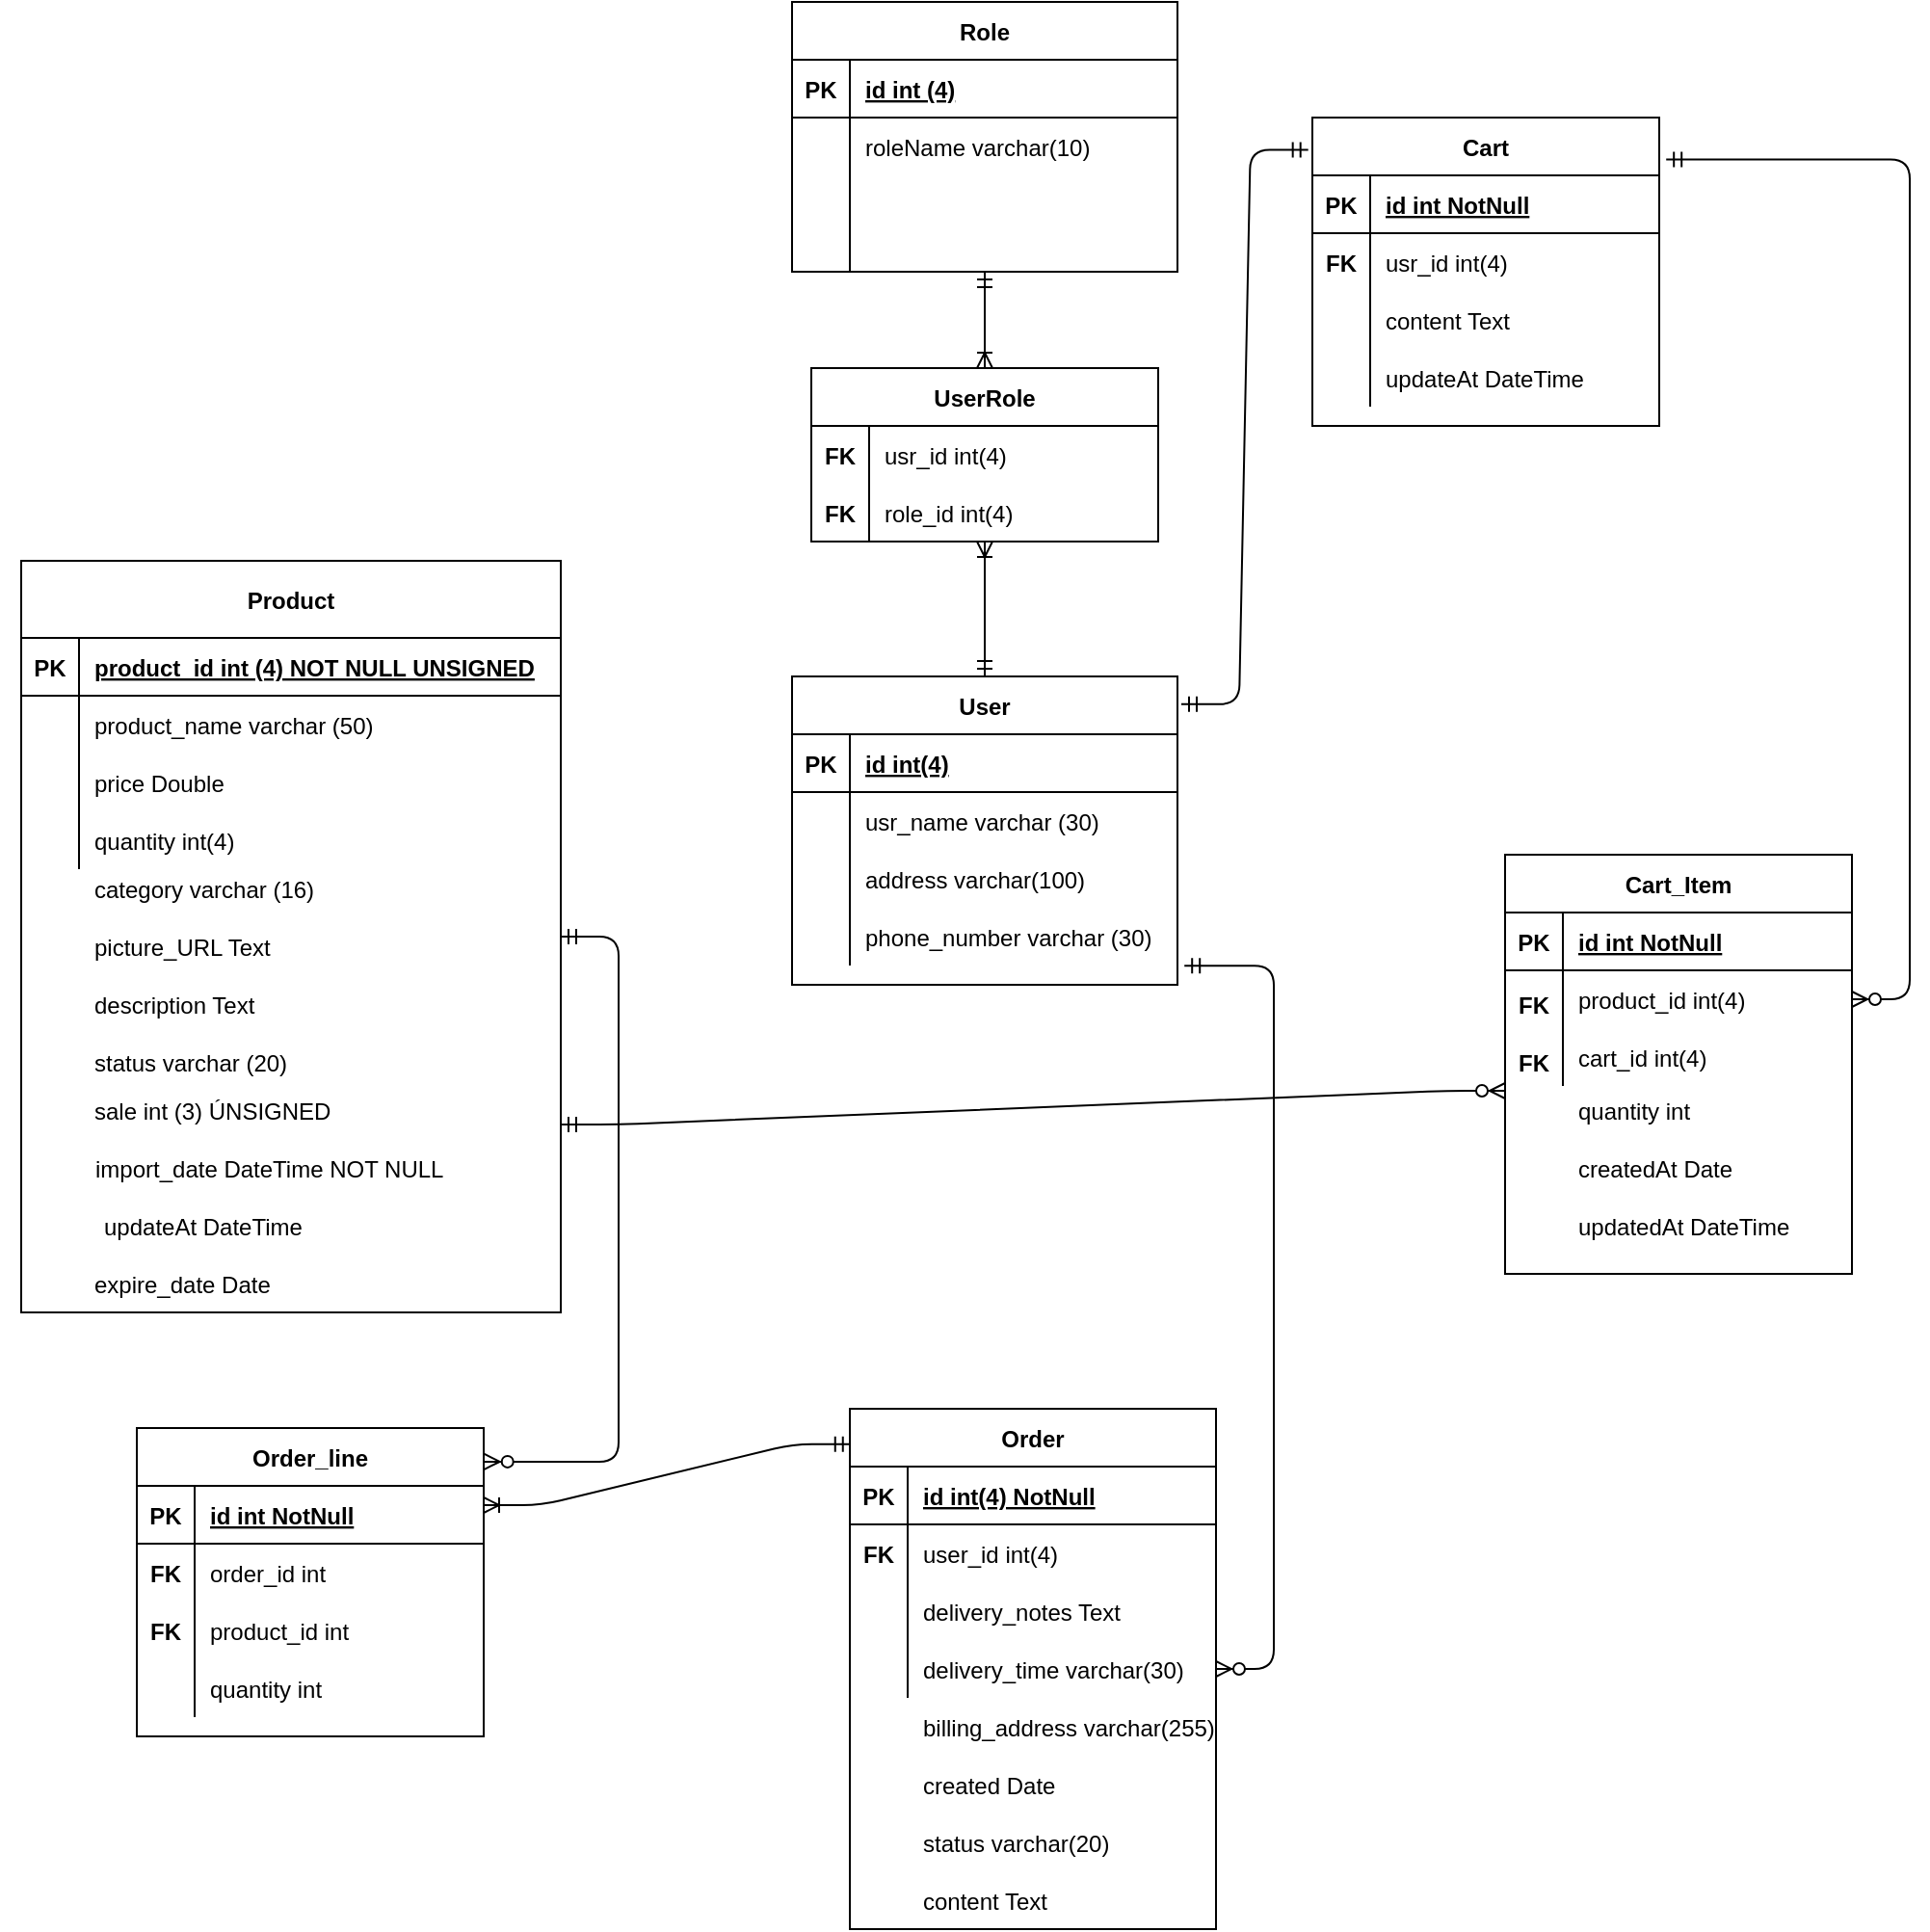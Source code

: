 <mxfile version="14.4.5" type="github">
  <diagram id="0-J5RG3UYTVKZQoFmTak" name="Page-1">
    <mxGraphModel dx="1185" dy="670" grid="1" gridSize="10" guides="1" tooltips="1" connect="1" arrows="1" fold="1" page="1" pageScale="1" pageWidth="850" pageHeight="1100" math="0" shadow="0">
      <root>
        <mxCell id="0" />
        <mxCell id="1" parent="0" />
        <mxCell id="uGrmN0lt_vAjJPZEbHZI-1" value="UserRole" style="shape=table;startSize=30;container=1;collapsible=1;childLayout=tableLayout;fixedRows=1;rowLines=0;fontStyle=1;align=center;resizeLast=1;" vertex="1" parent="1">
          <mxGeometry x="550" y="260" width="180" height="90" as="geometry" />
        </mxCell>
        <mxCell id="uGrmN0lt_vAjJPZEbHZI-2" value="" style="shape=partialRectangle;collapsible=0;dropTarget=0;pointerEvents=0;fillColor=none;top=0;left=0;bottom=0;right=0;points=[[0,0.5],[1,0.5]];portConstraint=eastwest;" vertex="1" parent="uGrmN0lt_vAjJPZEbHZI-1">
          <mxGeometry y="30" width="180" height="30" as="geometry" />
        </mxCell>
        <mxCell id="uGrmN0lt_vAjJPZEbHZI-3" value="" style="shape=partialRectangle;connectable=0;fillColor=none;top=0;left=0;bottom=0;right=0;editable=1;overflow=hidden;" vertex="1" parent="uGrmN0lt_vAjJPZEbHZI-2">
          <mxGeometry width="30" height="30" as="geometry" />
        </mxCell>
        <mxCell id="uGrmN0lt_vAjJPZEbHZI-4" value="usr_id int(4)" style="shape=partialRectangle;connectable=0;fillColor=none;top=0;left=0;bottom=0;right=0;align=left;spacingLeft=6;overflow=hidden;" vertex="1" parent="uGrmN0lt_vAjJPZEbHZI-2">
          <mxGeometry x="30" width="150" height="30" as="geometry" />
        </mxCell>
        <mxCell id="uGrmN0lt_vAjJPZEbHZI-5" value="" style="shape=partialRectangle;collapsible=0;dropTarget=0;pointerEvents=0;fillColor=none;top=0;left=0;bottom=0;right=0;points=[[0,0.5],[1,0.5]];portConstraint=eastwest;" vertex="1" parent="uGrmN0lt_vAjJPZEbHZI-1">
          <mxGeometry y="60" width="180" height="30" as="geometry" />
        </mxCell>
        <mxCell id="uGrmN0lt_vAjJPZEbHZI-6" value="" style="shape=partialRectangle;connectable=0;fillColor=none;top=0;left=0;bottom=0;right=0;editable=1;overflow=hidden;" vertex="1" parent="uGrmN0lt_vAjJPZEbHZI-5">
          <mxGeometry width="30" height="30" as="geometry" />
        </mxCell>
        <mxCell id="uGrmN0lt_vAjJPZEbHZI-7" value="role_id int(4)" style="shape=partialRectangle;connectable=0;fillColor=none;top=0;left=0;bottom=0;right=0;align=left;spacingLeft=6;overflow=hidden;" vertex="1" parent="uGrmN0lt_vAjJPZEbHZI-5">
          <mxGeometry x="30" width="150" height="30" as="geometry" />
        </mxCell>
        <mxCell id="uGrmN0lt_vAjJPZEbHZI-8" value="User" style="shape=table;startSize=30;container=1;collapsible=1;childLayout=tableLayout;fixedRows=1;rowLines=0;fontStyle=1;align=center;resizeLast=1;" vertex="1" parent="1">
          <mxGeometry x="540" y="420" width="200" height="160" as="geometry" />
        </mxCell>
        <mxCell id="uGrmN0lt_vAjJPZEbHZI-9" value="" style="shape=partialRectangle;collapsible=0;dropTarget=0;pointerEvents=0;fillColor=none;top=0;left=0;bottom=1;right=0;points=[[0,0.5],[1,0.5]];portConstraint=eastwest;" vertex="1" parent="uGrmN0lt_vAjJPZEbHZI-8">
          <mxGeometry y="30" width="200" height="30" as="geometry" />
        </mxCell>
        <mxCell id="uGrmN0lt_vAjJPZEbHZI-10" value="PK" style="shape=partialRectangle;connectable=0;fillColor=none;top=0;left=0;bottom=0;right=0;fontStyle=1;overflow=hidden;" vertex="1" parent="uGrmN0lt_vAjJPZEbHZI-9">
          <mxGeometry width="30" height="30" as="geometry" />
        </mxCell>
        <mxCell id="uGrmN0lt_vAjJPZEbHZI-11" value="id int(4)" style="shape=partialRectangle;connectable=0;fillColor=none;top=0;left=0;bottom=0;right=0;align=left;spacingLeft=6;fontStyle=5;overflow=hidden;" vertex="1" parent="uGrmN0lt_vAjJPZEbHZI-9">
          <mxGeometry x="30" width="170" height="30" as="geometry" />
        </mxCell>
        <mxCell id="uGrmN0lt_vAjJPZEbHZI-12" value="" style="shape=partialRectangle;collapsible=0;dropTarget=0;pointerEvents=0;fillColor=none;top=0;left=0;bottom=0;right=0;points=[[0,0.5],[1,0.5]];portConstraint=eastwest;" vertex="1" parent="uGrmN0lt_vAjJPZEbHZI-8">
          <mxGeometry y="60" width="200" height="30" as="geometry" />
        </mxCell>
        <mxCell id="uGrmN0lt_vAjJPZEbHZI-13" value="" style="shape=partialRectangle;connectable=0;fillColor=none;top=0;left=0;bottom=0;right=0;editable=1;overflow=hidden;" vertex="1" parent="uGrmN0lt_vAjJPZEbHZI-12">
          <mxGeometry width="30" height="30" as="geometry" />
        </mxCell>
        <mxCell id="uGrmN0lt_vAjJPZEbHZI-14" value="usr_name varchar (30)" style="shape=partialRectangle;connectable=0;fillColor=none;top=0;left=0;bottom=0;right=0;align=left;spacingLeft=6;overflow=hidden;" vertex="1" parent="uGrmN0lt_vAjJPZEbHZI-12">
          <mxGeometry x="30" width="170" height="30" as="geometry" />
        </mxCell>
        <mxCell id="uGrmN0lt_vAjJPZEbHZI-15" value="" style="shape=partialRectangle;collapsible=0;dropTarget=0;pointerEvents=0;fillColor=none;top=0;left=0;bottom=0;right=0;points=[[0,0.5],[1,0.5]];portConstraint=eastwest;" vertex="1" parent="uGrmN0lt_vAjJPZEbHZI-8">
          <mxGeometry y="90" width="200" height="30" as="geometry" />
        </mxCell>
        <mxCell id="uGrmN0lt_vAjJPZEbHZI-16" value="" style="shape=partialRectangle;connectable=0;fillColor=none;top=0;left=0;bottom=0;right=0;editable=1;overflow=hidden;" vertex="1" parent="uGrmN0lt_vAjJPZEbHZI-15">
          <mxGeometry width="30" height="30" as="geometry" />
        </mxCell>
        <mxCell id="uGrmN0lt_vAjJPZEbHZI-17" value="address varchar(100)" style="shape=partialRectangle;connectable=0;fillColor=none;top=0;left=0;bottom=0;right=0;align=left;spacingLeft=6;overflow=hidden;" vertex="1" parent="uGrmN0lt_vAjJPZEbHZI-15">
          <mxGeometry x="30" width="170" height="30" as="geometry" />
        </mxCell>
        <mxCell id="uGrmN0lt_vAjJPZEbHZI-18" value="" style="shape=partialRectangle;collapsible=0;dropTarget=0;pointerEvents=0;fillColor=none;top=0;left=0;bottom=0;right=0;points=[[0,0.5],[1,0.5]];portConstraint=eastwest;" vertex="1" parent="uGrmN0lt_vAjJPZEbHZI-8">
          <mxGeometry y="120" width="200" height="30" as="geometry" />
        </mxCell>
        <mxCell id="uGrmN0lt_vAjJPZEbHZI-19" value="" style="shape=partialRectangle;connectable=0;fillColor=none;top=0;left=0;bottom=0;right=0;editable=1;overflow=hidden;" vertex="1" parent="uGrmN0lt_vAjJPZEbHZI-18">
          <mxGeometry width="30" height="30" as="geometry" />
        </mxCell>
        <mxCell id="uGrmN0lt_vAjJPZEbHZI-20" value="phone_number varchar (30)" style="shape=partialRectangle;connectable=0;fillColor=none;top=0;left=0;bottom=0;right=0;align=left;spacingLeft=6;overflow=hidden;" vertex="1" parent="uGrmN0lt_vAjJPZEbHZI-18">
          <mxGeometry x="30" width="170" height="30" as="geometry" />
        </mxCell>
        <mxCell id="uGrmN0lt_vAjJPZEbHZI-21" value="Product" style="shape=table;startSize=40;container=1;collapsible=1;childLayout=tableLayout;fixedRows=1;rowLines=0;fontStyle=1;align=center;resizeLast=1;" vertex="1" parent="1">
          <mxGeometry x="140" y="360" width="280" height="390" as="geometry" />
        </mxCell>
        <mxCell id="uGrmN0lt_vAjJPZEbHZI-22" value="" style="shape=partialRectangle;collapsible=0;dropTarget=0;pointerEvents=0;fillColor=none;top=0;left=0;bottom=1;right=0;points=[[0,0.5],[1,0.5]];portConstraint=eastwest;" vertex="1" parent="uGrmN0lt_vAjJPZEbHZI-21">
          <mxGeometry y="40" width="280" height="30" as="geometry" />
        </mxCell>
        <mxCell id="uGrmN0lt_vAjJPZEbHZI-23" value="PK" style="shape=partialRectangle;connectable=0;fillColor=none;top=0;left=0;bottom=0;right=0;fontStyle=1;overflow=hidden;" vertex="1" parent="uGrmN0lt_vAjJPZEbHZI-22">
          <mxGeometry width="30" height="30" as="geometry" />
        </mxCell>
        <mxCell id="uGrmN0lt_vAjJPZEbHZI-24" value="product_id int (4) NOT NULL UNSIGNED" style="shape=partialRectangle;connectable=0;fillColor=none;top=0;left=0;bottom=0;right=0;align=left;spacingLeft=6;fontStyle=5;overflow=hidden;" vertex="1" parent="uGrmN0lt_vAjJPZEbHZI-22">
          <mxGeometry x="30" width="250" height="30" as="geometry" />
        </mxCell>
        <mxCell id="uGrmN0lt_vAjJPZEbHZI-25" value="" style="shape=partialRectangle;collapsible=0;dropTarget=0;pointerEvents=0;fillColor=none;top=0;left=0;bottom=0;right=0;points=[[0,0.5],[1,0.5]];portConstraint=eastwest;" vertex="1" parent="uGrmN0lt_vAjJPZEbHZI-21">
          <mxGeometry y="70" width="280" height="30" as="geometry" />
        </mxCell>
        <mxCell id="uGrmN0lt_vAjJPZEbHZI-26" value="" style="shape=partialRectangle;connectable=0;fillColor=none;top=0;left=0;bottom=0;right=0;editable=1;overflow=hidden;" vertex="1" parent="uGrmN0lt_vAjJPZEbHZI-25">
          <mxGeometry width="30" height="30" as="geometry" />
        </mxCell>
        <mxCell id="uGrmN0lt_vAjJPZEbHZI-27" value="product_name varchar (50)" style="shape=partialRectangle;connectable=0;fillColor=none;top=0;left=0;bottom=0;right=0;align=left;spacingLeft=6;overflow=hidden;" vertex="1" parent="uGrmN0lt_vAjJPZEbHZI-25">
          <mxGeometry x="30" width="250" height="30" as="geometry" />
        </mxCell>
        <mxCell id="uGrmN0lt_vAjJPZEbHZI-28" value="" style="shape=partialRectangle;collapsible=0;dropTarget=0;pointerEvents=0;fillColor=none;top=0;left=0;bottom=0;right=0;points=[[0,0.5],[1,0.5]];portConstraint=eastwest;" vertex="1" parent="uGrmN0lt_vAjJPZEbHZI-21">
          <mxGeometry y="100" width="280" height="30" as="geometry" />
        </mxCell>
        <mxCell id="uGrmN0lt_vAjJPZEbHZI-29" value="" style="shape=partialRectangle;connectable=0;fillColor=none;top=0;left=0;bottom=0;right=0;editable=1;overflow=hidden;" vertex="1" parent="uGrmN0lt_vAjJPZEbHZI-28">
          <mxGeometry width="30" height="30" as="geometry" />
        </mxCell>
        <mxCell id="uGrmN0lt_vAjJPZEbHZI-30" value="price Double" style="shape=partialRectangle;connectable=0;fillColor=none;top=0;left=0;bottom=0;right=0;align=left;spacingLeft=6;overflow=hidden;" vertex="1" parent="uGrmN0lt_vAjJPZEbHZI-28">
          <mxGeometry x="30" width="250" height="30" as="geometry" />
        </mxCell>
        <mxCell id="uGrmN0lt_vAjJPZEbHZI-31" value="" style="shape=partialRectangle;collapsible=0;dropTarget=0;pointerEvents=0;fillColor=none;top=0;left=0;bottom=0;right=0;points=[[0,0.5],[1,0.5]];portConstraint=eastwest;" vertex="1" parent="uGrmN0lt_vAjJPZEbHZI-21">
          <mxGeometry y="130" width="280" height="30" as="geometry" />
        </mxCell>
        <mxCell id="uGrmN0lt_vAjJPZEbHZI-32" value="" style="shape=partialRectangle;connectable=0;fillColor=none;top=0;left=0;bottom=0;right=0;editable=1;overflow=hidden;" vertex="1" parent="uGrmN0lt_vAjJPZEbHZI-31">
          <mxGeometry width="30" height="30" as="geometry" />
        </mxCell>
        <mxCell id="uGrmN0lt_vAjJPZEbHZI-33" value="quantity int(4)" style="shape=partialRectangle;connectable=0;fillColor=none;top=0;left=0;bottom=0;right=0;align=left;spacingLeft=6;overflow=hidden;" vertex="1" parent="uGrmN0lt_vAjJPZEbHZI-31">
          <mxGeometry x="30" width="250" height="30" as="geometry" />
        </mxCell>
        <mxCell id="uGrmN0lt_vAjJPZEbHZI-34" value="" style="shape=partialRectangle;collapsible=0;dropTarget=0;pointerEvents=0;fillColor=none;top=0;left=0;bottom=0;right=0;points=[[0,0.5],[1,0.5]];portConstraint=eastwest;" vertex="1" parent="1">
          <mxGeometry x="140" y="515" width="200" height="30" as="geometry" />
        </mxCell>
        <mxCell id="uGrmN0lt_vAjJPZEbHZI-35" value="" style="shape=partialRectangle;connectable=0;fillColor=none;top=0;left=0;bottom=0;right=0;editable=1;overflow=hidden;" vertex="1" parent="uGrmN0lt_vAjJPZEbHZI-34">
          <mxGeometry width="30" height="30" as="geometry" />
        </mxCell>
        <mxCell id="uGrmN0lt_vAjJPZEbHZI-36" value="category varchar (16)" style="shape=partialRectangle;connectable=0;fillColor=none;top=0;left=0;bottom=0;right=0;align=left;spacingLeft=6;overflow=hidden;" vertex="1" parent="uGrmN0lt_vAjJPZEbHZI-34">
          <mxGeometry x="30" width="170" height="30" as="geometry" />
        </mxCell>
        <mxCell id="uGrmN0lt_vAjJPZEbHZI-37" value="" style="shape=partialRectangle;collapsible=0;dropTarget=0;pointerEvents=0;fillColor=none;top=0;left=0;bottom=0;right=0;points=[[0,0.5],[1,0.5]];portConstraint=eastwest;" vertex="1" parent="1">
          <mxGeometry x="130" y="660" width="270" height="30" as="geometry" />
        </mxCell>
        <mxCell id="uGrmN0lt_vAjJPZEbHZI-38" value="" style="shape=partialRectangle;connectable=0;fillColor=none;top=0;left=0;bottom=0;right=0;editable=1;overflow=hidden;" vertex="1" parent="uGrmN0lt_vAjJPZEbHZI-37">
          <mxGeometry width="40.5" height="30" as="geometry" />
        </mxCell>
        <mxCell id="uGrmN0lt_vAjJPZEbHZI-39" value="import_date DateTime NOT NULL" style="shape=partialRectangle;connectable=0;fillColor=none;top=0;left=0;bottom=0;right=0;align=left;spacingLeft=6;overflow=hidden;" vertex="1" parent="uGrmN0lt_vAjJPZEbHZI-37">
          <mxGeometry x="40.5" width="229.5" height="30" as="geometry" />
        </mxCell>
        <mxCell id="uGrmN0lt_vAjJPZEbHZI-40" value="" style="shape=partialRectangle;collapsible=0;dropTarget=0;pointerEvents=0;fillColor=none;top=0;left=0;bottom=0;right=0;points=[[0,0.5],[1,0.5]];portConstraint=eastwest;" vertex="1" parent="1">
          <mxGeometry x="140" y="720" width="200" height="30" as="geometry" />
        </mxCell>
        <mxCell id="uGrmN0lt_vAjJPZEbHZI-41" value="" style="shape=partialRectangle;connectable=0;fillColor=none;top=0;left=0;bottom=0;right=0;editable=1;overflow=hidden;" vertex="1" parent="uGrmN0lt_vAjJPZEbHZI-40">
          <mxGeometry width="30" height="30" as="geometry" />
        </mxCell>
        <mxCell id="uGrmN0lt_vAjJPZEbHZI-42" value="expire_date Date" style="shape=partialRectangle;connectable=0;fillColor=none;top=0;left=0;bottom=0;right=0;align=left;spacingLeft=6;overflow=hidden;" vertex="1" parent="uGrmN0lt_vAjJPZEbHZI-40">
          <mxGeometry x="30" width="170" height="30" as="geometry" />
        </mxCell>
        <mxCell id="uGrmN0lt_vAjJPZEbHZI-43" value="" style="shape=partialRectangle;collapsible=0;dropTarget=0;pointerEvents=0;fillColor=none;top=0;left=0;bottom=0;right=0;points=[[0,0.5],[1,0.5]];portConstraint=eastwest;" vertex="1" parent="1">
          <mxGeometry x="140" y="665" width="200" height="30" as="geometry" />
        </mxCell>
        <mxCell id="uGrmN0lt_vAjJPZEbHZI-44" value="" style="shape=partialRectangle;connectable=0;fillColor=none;top=0;left=0;bottom=0;right=0;editable=1;overflow=hidden;" vertex="1" parent="uGrmN0lt_vAjJPZEbHZI-43">
          <mxGeometry width="30" height="30" as="geometry" />
        </mxCell>
        <mxCell id="uGrmN0lt_vAjJPZEbHZI-45" value="Order" style="shape=table;startSize=30;container=1;collapsible=1;childLayout=tableLayout;fixedRows=1;rowLines=0;fontStyle=1;align=center;resizeLast=1;" vertex="1" parent="1">
          <mxGeometry x="570" y="800" width="190" height="270" as="geometry" />
        </mxCell>
        <mxCell id="uGrmN0lt_vAjJPZEbHZI-46" value="" style="shape=partialRectangle;collapsible=0;dropTarget=0;pointerEvents=0;fillColor=none;top=0;left=0;bottom=1;right=0;points=[[0,0.5],[1,0.5]];portConstraint=eastwest;" vertex="1" parent="uGrmN0lt_vAjJPZEbHZI-45">
          <mxGeometry y="30" width="190" height="30" as="geometry" />
        </mxCell>
        <mxCell id="uGrmN0lt_vAjJPZEbHZI-47" value="PK" style="shape=partialRectangle;connectable=0;fillColor=none;top=0;left=0;bottom=0;right=0;fontStyle=1;overflow=hidden;" vertex="1" parent="uGrmN0lt_vAjJPZEbHZI-46">
          <mxGeometry width="30" height="30" as="geometry" />
        </mxCell>
        <mxCell id="uGrmN0lt_vAjJPZEbHZI-48" value="id int(4) NotNull" style="shape=partialRectangle;connectable=0;fillColor=none;top=0;left=0;bottom=0;right=0;align=left;spacingLeft=6;fontStyle=5;overflow=hidden;" vertex="1" parent="uGrmN0lt_vAjJPZEbHZI-46">
          <mxGeometry x="30" width="160" height="30" as="geometry" />
        </mxCell>
        <mxCell id="uGrmN0lt_vAjJPZEbHZI-49" value="" style="shape=partialRectangle;collapsible=0;dropTarget=0;pointerEvents=0;fillColor=none;top=0;left=0;bottom=0;right=0;points=[[0,0.5],[1,0.5]];portConstraint=eastwest;" vertex="1" parent="uGrmN0lt_vAjJPZEbHZI-45">
          <mxGeometry y="60" width="190" height="30" as="geometry" />
        </mxCell>
        <mxCell id="uGrmN0lt_vAjJPZEbHZI-50" value="" style="shape=partialRectangle;connectable=0;fillColor=none;top=0;left=0;bottom=0;right=0;editable=1;overflow=hidden;" vertex="1" parent="uGrmN0lt_vAjJPZEbHZI-49">
          <mxGeometry width="30" height="30" as="geometry" />
        </mxCell>
        <mxCell id="uGrmN0lt_vAjJPZEbHZI-51" value="user_id int(4)" style="shape=partialRectangle;connectable=0;fillColor=none;top=0;left=0;bottom=0;right=0;align=left;spacingLeft=6;overflow=hidden;" vertex="1" parent="uGrmN0lt_vAjJPZEbHZI-49">
          <mxGeometry x="30" width="160" height="30" as="geometry" />
        </mxCell>
        <mxCell id="uGrmN0lt_vAjJPZEbHZI-52" value="" style="shape=partialRectangle;collapsible=0;dropTarget=0;pointerEvents=0;fillColor=none;top=0;left=0;bottom=0;right=0;points=[[0,0.5],[1,0.5]];portConstraint=eastwest;" vertex="1" parent="uGrmN0lt_vAjJPZEbHZI-45">
          <mxGeometry y="90" width="190" height="30" as="geometry" />
        </mxCell>
        <mxCell id="uGrmN0lt_vAjJPZEbHZI-53" value="" style="shape=partialRectangle;connectable=0;fillColor=none;top=0;left=0;bottom=0;right=0;editable=1;overflow=hidden;" vertex="1" parent="uGrmN0lt_vAjJPZEbHZI-52">
          <mxGeometry width="30" height="30" as="geometry" />
        </mxCell>
        <mxCell id="uGrmN0lt_vAjJPZEbHZI-54" value="delivery_notes Text" style="shape=partialRectangle;connectable=0;fillColor=none;top=0;left=0;bottom=0;right=0;align=left;spacingLeft=6;overflow=hidden;" vertex="1" parent="uGrmN0lt_vAjJPZEbHZI-52">
          <mxGeometry x="30" width="160" height="30" as="geometry" />
        </mxCell>
        <mxCell id="uGrmN0lt_vAjJPZEbHZI-55" value="" style="shape=partialRectangle;collapsible=0;dropTarget=0;pointerEvents=0;fillColor=none;top=0;left=0;bottom=0;right=0;points=[[0,0.5],[1,0.5]];portConstraint=eastwest;" vertex="1" parent="uGrmN0lt_vAjJPZEbHZI-45">
          <mxGeometry y="120" width="190" height="30" as="geometry" />
        </mxCell>
        <mxCell id="uGrmN0lt_vAjJPZEbHZI-56" value="" style="shape=partialRectangle;connectable=0;fillColor=none;top=0;left=0;bottom=0;right=0;editable=1;overflow=hidden;" vertex="1" parent="uGrmN0lt_vAjJPZEbHZI-55">
          <mxGeometry width="30" height="30" as="geometry" />
        </mxCell>
        <mxCell id="uGrmN0lt_vAjJPZEbHZI-57" value="delivery_time varchar(30)" style="shape=partialRectangle;connectable=0;fillColor=none;top=0;left=0;bottom=0;right=0;align=left;spacingLeft=6;overflow=hidden;" vertex="1" parent="uGrmN0lt_vAjJPZEbHZI-55">
          <mxGeometry x="30" width="160" height="30" as="geometry" />
        </mxCell>
        <mxCell id="uGrmN0lt_vAjJPZEbHZI-58" value="" style="shape=partialRectangle;collapsible=0;dropTarget=0;pointerEvents=0;fillColor=none;top=0;left=0;bottom=0;right=0;points=[[0,0.5],[1,0.5]];portConstraint=eastwest;" vertex="1" parent="1">
          <mxGeometry x="570" y="980" width="190" height="30" as="geometry" />
        </mxCell>
        <mxCell id="uGrmN0lt_vAjJPZEbHZI-59" value="" style="shape=partialRectangle;connectable=0;fillColor=none;top=0;left=0;bottom=0;right=0;editable=1;overflow=hidden;" vertex="1" parent="uGrmN0lt_vAjJPZEbHZI-58">
          <mxGeometry width="30" height="30" as="geometry" />
        </mxCell>
        <mxCell id="uGrmN0lt_vAjJPZEbHZI-60" value="created Date" style="shape=partialRectangle;connectable=0;fillColor=none;top=0;left=0;bottom=0;right=0;align=left;spacingLeft=6;overflow=hidden;" vertex="1" parent="uGrmN0lt_vAjJPZEbHZI-58">
          <mxGeometry x="30" width="160" height="30" as="geometry" />
        </mxCell>
        <mxCell id="uGrmN0lt_vAjJPZEbHZI-61" value="Cart" style="shape=table;startSize=30;container=1;collapsible=1;childLayout=tableLayout;fixedRows=1;rowLines=0;fontStyle=1;align=center;resizeLast=1;" vertex="1" parent="1">
          <mxGeometry x="810" y="130" width="180" height="160" as="geometry" />
        </mxCell>
        <mxCell id="uGrmN0lt_vAjJPZEbHZI-62" value="" style="shape=partialRectangle;collapsible=0;dropTarget=0;pointerEvents=0;fillColor=none;top=0;left=0;bottom=1;right=0;points=[[0,0.5],[1,0.5]];portConstraint=eastwest;" vertex="1" parent="uGrmN0lt_vAjJPZEbHZI-61">
          <mxGeometry y="30" width="180" height="30" as="geometry" />
        </mxCell>
        <mxCell id="uGrmN0lt_vAjJPZEbHZI-63" value="PK" style="shape=partialRectangle;connectable=0;fillColor=none;top=0;left=0;bottom=0;right=0;fontStyle=1;overflow=hidden;" vertex="1" parent="uGrmN0lt_vAjJPZEbHZI-62">
          <mxGeometry width="30" height="30" as="geometry" />
        </mxCell>
        <mxCell id="uGrmN0lt_vAjJPZEbHZI-64" value="id int NotNull" style="shape=partialRectangle;connectable=0;fillColor=none;top=0;left=0;bottom=0;right=0;align=left;spacingLeft=6;fontStyle=5;overflow=hidden;" vertex="1" parent="uGrmN0lt_vAjJPZEbHZI-62">
          <mxGeometry x="30" width="150" height="30" as="geometry" />
        </mxCell>
        <mxCell id="uGrmN0lt_vAjJPZEbHZI-65" value="" style="shape=partialRectangle;collapsible=0;dropTarget=0;pointerEvents=0;fillColor=none;top=0;left=0;bottom=0;right=0;points=[[0,0.5],[1,0.5]];portConstraint=eastwest;" vertex="1" parent="uGrmN0lt_vAjJPZEbHZI-61">
          <mxGeometry y="60" width="180" height="30" as="geometry" />
        </mxCell>
        <mxCell id="uGrmN0lt_vAjJPZEbHZI-66" value="" style="shape=partialRectangle;connectable=0;fillColor=none;top=0;left=0;bottom=0;right=0;editable=1;overflow=hidden;" vertex="1" parent="uGrmN0lt_vAjJPZEbHZI-65">
          <mxGeometry width="30" height="30" as="geometry" />
        </mxCell>
        <mxCell id="uGrmN0lt_vAjJPZEbHZI-67" value="usr_id int(4)" style="shape=partialRectangle;connectable=0;fillColor=none;top=0;left=0;bottom=0;right=0;align=left;spacingLeft=6;overflow=hidden;" vertex="1" parent="uGrmN0lt_vAjJPZEbHZI-65">
          <mxGeometry x="30" width="150" height="30" as="geometry" />
        </mxCell>
        <mxCell id="uGrmN0lt_vAjJPZEbHZI-68" value="" style="shape=partialRectangle;collapsible=0;dropTarget=0;pointerEvents=0;fillColor=none;top=0;left=0;bottom=0;right=0;points=[[0,0.5],[1,0.5]];portConstraint=eastwest;" vertex="1" parent="uGrmN0lt_vAjJPZEbHZI-61">
          <mxGeometry y="90" width="180" height="30" as="geometry" />
        </mxCell>
        <mxCell id="uGrmN0lt_vAjJPZEbHZI-69" value="" style="shape=partialRectangle;connectable=0;fillColor=none;top=0;left=0;bottom=0;right=0;editable=1;overflow=hidden;" vertex="1" parent="uGrmN0lt_vAjJPZEbHZI-68">
          <mxGeometry width="30" height="30" as="geometry" />
        </mxCell>
        <mxCell id="uGrmN0lt_vAjJPZEbHZI-70" value="content Text" style="shape=partialRectangle;connectable=0;fillColor=none;top=0;left=0;bottom=0;right=0;align=left;spacingLeft=6;overflow=hidden;" vertex="1" parent="uGrmN0lt_vAjJPZEbHZI-68">
          <mxGeometry x="30" width="150" height="30" as="geometry" />
        </mxCell>
        <mxCell id="uGrmN0lt_vAjJPZEbHZI-71" value="" style="shape=partialRectangle;collapsible=0;dropTarget=0;pointerEvents=0;fillColor=none;top=0;left=0;bottom=0;right=0;points=[[0,0.5],[1,0.5]];portConstraint=eastwest;" vertex="1" parent="uGrmN0lt_vAjJPZEbHZI-61">
          <mxGeometry y="120" width="180" height="30" as="geometry" />
        </mxCell>
        <mxCell id="uGrmN0lt_vAjJPZEbHZI-72" value="" style="shape=partialRectangle;connectable=0;fillColor=none;top=0;left=0;bottom=0;right=0;editable=1;overflow=hidden;" vertex="1" parent="uGrmN0lt_vAjJPZEbHZI-71">
          <mxGeometry width="30" height="30" as="geometry" />
        </mxCell>
        <mxCell id="uGrmN0lt_vAjJPZEbHZI-73" value="updateAt DateTime" style="shape=partialRectangle;connectable=0;fillColor=none;top=0;left=0;bottom=0;right=0;align=left;spacingLeft=6;overflow=hidden;" vertex="1" parent="uGrmN0lt_vAjJPZEbHZI-71">
          <mxGeometry x="30" width="150" height="30" as="geometry" />
        </mxCell>
        <mxCell id="uGrmN0lt_vAjJPZEbHZI-74" value="Cart_Item" style="shape=table;startSize=30;container=1;collapsible=1;childLayout=tableLayout;fixedRows=1;rowLines=0;fontStyle=1;align=center;resizeLast=1;" vertex="1" parent="1">
          <mxGeometry x="910" y="512.5" width="180" height="217.5" as="geometry" />
        </mxCell>
        <mxCell id="uGrmN0lt_vAjJPZEbHZI-75" value="" style="shape=partialRectangle;collapsible=0;dropTarget=0;pointerEvents=0;fillColor=none;top=0;left=0;bottom=1;right=0;points=[[0,0.5],[1,0.5]];portConstraint=eastwest;" vertex="1" parent="uGrmN0lt_vAjJPZEbHZI-74">
          <mxGeometry y="30" width="180" height="30" as="geometry" />
        </mxCell>
        <mxCell id="uGrmN0lt_vAjJPZEbHZI-76" value="PK" style="shape=partialRectangle;connectable=0;fillColor=none;top=0;left=0;bottom=0;right=0;fontStyle=1;overflow=hidden;" vertex="1" parent="uGrmN0lt_vAjJPZEbHZI-75">
          <mxGeometry width="30" height="30" as="geometry" />
        </mxCell>
        <mxCell id="uGrmN0lt_vAjJPZEbHZI-77" value="id int NotNull" style="shape=partialRectangle;connectable=0;fillColor=none;top=0;left=0;bottom=0;right=0;align=left;spacingLeft=6;fontStyle=5;overflow=hidden;" vertex="1" parent="uGrmN0lt_vAjJPZEbHZI-75">
          <mxGeometry x="30" width="150" height="30" as="geometry" />
        </mxCell>
        <mxCell id="uGrmN0lt_vAjJPZEbHZI-78" value="" style="shape=partialRectangle;collapsible=0;dropTarget=0;pointerEvents=0;fillColor=none;top=0;left=0;bottom=0;right=0;points=[[0,0.5],[1,0.5]];portConstraint=eastwest;" vertex="1" parent="uGrmN0lt_vAjJPZEbHZI-74">
          <mxGeometry y="60" width="180" height="30" as="geometry" />
        </mxCell>
        <mxCell id="uGrmN0lt_vAjJPZEbHZI-79" value="" style="shape=partialRectangle;connectable=0;fillColor=none;top=0;left=0;bottom=0;right=0;editable=1;overflow=hidden;" vertex="1" parent="uGrmN0lt_vAjJPZEbHZI-78">
          <mxGeometry width="30" height="30" as="geometry" />
        </mxCell>
        <mxCell id="uGrmN0lt_vAjJPZEbHZI-80" value="product_id int(4)" style="shape=partialRectangle;connectable=0;fillColor=none;top=0;left=0;bottom=0;right=0;align=left;spacingLeft=6;overflow=hidden;" vertex="1" parent="uGrmN0lt_vAjJPZEbHZI-78">
          <mxGeometry x="30" width="150" height="30" as="geometry" />
        </mxCell>
        <mxCell id="uGrmN0lt_vAjJPZEbHZI-81" value="" style="shape=partialRectangle;collapsible=0;dropTarget=0;pointerEvents=0;fillColor=none;top=0;left=0;bottom=0;right=0;points=[[0,0.5],[1,0.5]];portConstraint=eastwest;" vertex="1" parent="uGrmN0lt_vAjJPZEbHZI-74">
          <mxGeometry y="90" width="180" height="30" as="geometry" />
        </mxCell>
        <mxCell id="uGrmN0lt_vAjJPZEbHZI-82" value="" style="shape=partialRectangle;connectable=0;fillColor=none;top=0;left=0;bottom=0;right=0;editable=1;overflow=hidden;" vertex="1" parent="uGrmN0lt_vAjJPZEbHZI-81">
          <mxGeometry width="30" height="30" as="geometry" />
        </mxCell>
        <mxCell id="uGrmN0lt_vAjJPZEbHZI-83" value="cart_id int(4)" style="shape=partialRectangle;connectable=0;fillColor=none;top=0;left=0;bottom=0;right=0;align=left;spacingLeft=6;overflow=hidden;" vertex="1" parent="uGrmN0lt_vAjJPZEbHZI-81">
          <mxGeometry x="30" width="150" height="30" as="geometry" />
        </mxCell>
        <mxCell id="uGrmN0lt_vAjJPZEbHZI-84" value="" style="shape=partialRectangle;collapsible=0;dropTarget=0;pointerEvents=0;fillColor=none;top=0;left=0;bottom=0;right=0;points=[[0,0.5],[1,0.5]];portConstraint=eastwest;" vertex="1" parent="1">
          <mxGeometry x="570" y="1010" width="190" height="30" as="geometry" />
        </mxCell>
        <mxCell id="uGrmN0lt_vAjJPZEbHZI-85" value="" style="shape=partialRectangle;connectable=0;fillColor=none;top=0;left=0;bottom=0;right=0;editable=1;overflow=hidden;" vertex="1" parent="uGrmN0lt_vAjJPZEbHZI-84">
          <mxGeometry width="30" height="30" as="geometry" />
        </mxCell>
        <mxCell id="uGrmN0lt_vAjJPZEbHZI-86" value="status varchar(20)" style="shape=partialRectangle;connectable=0;fillColor=none;top=0;left=0;bottom=0;right=0;align=left;spacingLeft=6;overflow=hidden;" vertex="1" parent="uGrmN0lt_vAjJPZEbHZI-84">
          <mxGeometry x="30" width="160" height="30" as="geometry" />
        </mxCell>
        <mxCell id="uGrmN0lt_vAjJPZEbHZI-87" value="" style="shape=partialRectangle;collapsible=0;dropTarget=0;pointerEvents=0;fillColor=none;top=0;left=0;bottom=0;right=0;points=[[0,0.5],[1,0.5]];portConstraint=eastwest;" vertex="1" parent="1">
          <mxGeometry x="910" y="630" width="180" height="30" as="geometry" />
        </mxCell>
        <mxCell id="uGrmN0lt_vAjJPZEbHZI-88" value="" style="shape=partialRectangle;connectable=0;fillColor=none;top=0;left=0;bottom=0;right=0;editable=1;overflow=hidden;" vertex="1" parent="uGrmN0lt_vAjJPZEbHZI-87">
          <mxGeometry width="30" height="30" as="geometry" />
        </mxCell>
        <mxCell id="uGrmN0lt_vAjJPZEbHZI-89" value="quantity int" style="shape=partialRectangle;connectable=0;fillColor=none;top=0;left=0;bottom=0;right=0;align=left;spacingLeft=6;overflow=hidden;" vertex="1" parent="uGrmN0lt_vAjJPZEbHZI-87">
          <mxGeometry x="30" width="150" height="30" as="geometry" />
        </mxCell>
        <mxCell id="uGrmN0lt_vAjJPZEbHZI-90" value="" style="shape=partialRectangle;collapsible=0;dropTarget=0;pointerEvents=0;fillColor=none;top=0;left=0;bottom=0;right=0;points=[[0,0.5],[1,0.5]];portConstraint=eastwest;" vertex="1" parent="1">
          <mxGeometry x="910" y="660" width="180" height="30" as="geometry" />
        </mxCell>
        <mxCell id="uGrmN0lt_vAjJPZEbHZI-91" value="" style="shape=partialRectangle;connectable=0;fillColor=none;top=0;left=0;bottom=0;right=0;editable=1;overflow=hidden;" vertex="1" parent="uGrmN0lt_vAjJPZEbHZI-90">
          <mxGeometry width="30" height="30" as="geometry" />
        </mxCell>
        <mxCell id="uGrmN0lt_vAjJPZEbHZI-92" value="createdAt Date" style="shape=partialRectangle;connectable=0;fillColor=none;top=0;left=0;bottom=0;right=0;align=left;spacingLeft=6;overflow=hidden;" vertex="1" parent="uGrmN0lt_vAjJPZEbHZI-90">
          <mxGeometry x="30" width="150" height="30" as="geometry" />
        </mxCell>
        <mxCell id="uGrmN0lt_vAjJPZEbHZI-93" value="" style="shape=partialRectangle;collapsible=0;dropTarget=0;pointerEvents=0;fillColor=none;top=0;left=0;bottom=0;right=0;points=[[0,0.5],[1,0.5]];portConstraint=eastwest;" vertex="1" parent="1">
          <mxGeometry x="910" y="690" width="180" height="30" as="geometry" />
        </mxCell>
        <mxCell id="uGrmN0lt_vAjJPZEbHZI-94" value="" style="shape=partialRectangle;connectable=0;fillColor=none;top=0;left=0;bottom=0;right=0;editable=1;overflow=hidden;" vertex="1" parent="uGrmN0lt_vAjJPZEbHZI-93">
          <mxGeometry width="30" height="30" as="geometry" />
        </mxCell>
        <mxCell id="uGrmN0lt_vAjJPZEbHZI-95" value="updatedAt DateTime" style="shape=partialRectangle;connectable=0;fillColor=none;top=0;left=0;bottom=0;right=0;align=left;spacingLeft=6;overflow=hidden;" vertex="1" parent="uGrmN0lt_vAjJPZEbHZI-93">
          <mxGeometry x="30" width="150" height="30" as="geometry" />
        </mxCell>
        <mxCell id="uGrmN0lt_vAjJPZEbHZI-96" value="" style="shape=partialRectangle;collapsible=0;dropTarget=0;pointerEvents=0;fillColor=none;top=0;left=0;bottom=0;right=0;points=[[0,0.5],[1,0.5]];portConstraint=eastwest;" vertex="1" parent="1">
          <mxGeometry x="570" y="950" width="190" height="30" as="geometry" />
        </mxCell>
        <mxCell id="uGrmN0lt_vAjJPZEbHZI-97" value="" style="shape=partialRectangle;connectable=0;fillColor=none;top=0;left=0;bottom=0;right=0;editable=1;overflow=hidden;" vertex="1" parent="uGrmN0lt_vAjJPZEbHZI-96">
          <mxGeometry width="30" height="30" as="geometry" />
        </mxCell>
        <mxCell id="uGrmN0lt_vAjJPZEbHZI-98" value="billing_address varchar(255)" style="shape=partialRectangle;connectable=0;fillColor=none;top=0;left=0;bottom=0;right=0;align=left;spacingLeft=6;overflow=hidden;" vertex="1" parent="uGrmN0lt_vAjJPZEbHZI-96">
          <mxGeometry x="30" width="160" height="30" as="geometry" />
        </mxCell>
        <mxCell id="uGrmN0lt_vAjJPZEbHZI-100" value="" style="edgeStyle=entityRelationEdgeStyle;fontSize=12;html=1;endArrow=ERzeroToMany;startArrow=ERmandOne;exitX=1.018;exitY=1.006;exitDx=0;exitDy=0;exitPerimeter=0;" edge="1" parent="1" source="uGrmN0lt_vAjJPZEbHZI-18" target="uGrmN0lt_vAjJPZEbHZI-45">
          <mxGeometry width="100" height="100" relative="1" as="geometry">
            <mxPoint x="763" y="800" as="sourcePoint" />
            <mxPoint x="530" y="440" as="targetPoint" />
          </mxGeometry>
        </mxCell>
        <mxCell id="uGrmN0lt_vAjJPZEbHZI-101" value="" style="edgeStyle=entityRelationEdgeStyle;fontSize=12;html=1;endArrow=ERmandOne;startArrow=ERmandOne;exitX=1.01;exitY=0.09;exitDx=0;exitDy=0;exitPerimeter=0;entryX=-0.012;entryY=0.105;entryDx=0;entryDy=0;entryPerimeter=0;" edge="1" parent="1" source="uGrmN0lt_vAjJPZEbHZI-8" target="uGrmN0lt_vAjJPZEbHZI-61">
          <mxGeometry width="100" height="100" relative="1" as="geometry">
            <mxPoint x="590" y="480" as="sourcePoint" />
            <mxPoint x="690" y="380" as="targetPoint" />
          </mxGeometry>
        </mxCell>
        <mxCell id="uGrmN0lt_vAjJPZEbHZI-102" value="" style="edgeStyle=entityRelationEdgeStyle;fontSize=12;html=1;endArrow=ERzeroToMany;startArrow=ERmandOne;exitX=1.02;exitY=0.136;exitDx=0;exitDy=0;exitPerimeter=0;" edge="1" parent="1" source="uGrmN0lt_vAjJPZEbHZI-61" target="uGrmN0lt_vAjJPZEbHZI-78">
          <mxGeometry width="100" height="100" relative="1" as="geometry">
            <mxPoint x="710" y="400" as="sourcePoint" />
            <mxPoint x="810" y="300" as="targetPoint" />
          </mxGeometry>
        </mxCell>
        <mxCell id="uGrmN0lt_vAjJPZEbHZI-103" value="" style="edgeStyle=entityRelationEdgeStyle;fontSize=12;html=1;endArrow=ERoneToMany;startArrow=ERmandOne;entryX=1;entryY=0.25;entryDx=0;entryDy=0;exitX=0.002;exitY=0.068;exitDx=0;exitDy=0;exitPerimeter=0;" edge="1" parent="1" source="uGrmN0lt_vAjJPZEbHZI-45" target="uGrmN0lt_vAjJPZEbHZI-106">
          <mxGeometry width="100" height="100" relative="1" as="geometry">
            <mxPoint x="490" y="1000" as="sourcePoint" />
            <mxPoint x="380.36" y="922.67" as="targetPoint" />
          </mxGeometry>
        </mxCell>
        <mxCell id="uGrmN0lt_vAjJPZEbHZI-104" value="" style="edgeStyle=entityRelationEdgeStyle;fontSize=12;html=1;endArrow=ERzeroToMany;startArrow=ERmandOne;entryX=1.002;entryY=0.109;entryDx=0;entryDy=0;entryPerimeter=0;" edge="1" parent="1" source="uGrmN0lt_vAjJPZEbHZI-21" target="uGrmN0lt_vAjJPZEbHZI-106">
          <mxGeometry width="100" height="100" relative="1" as="geometry">
            <mxPoint x="100" y="533" as="sourcePoint" />
            <mxPoint x="380.36" y="853.37" as="targetPoint" />
          </mxGeometry>
        </mxCell>
        <mxCell id="uGrmN0lt_vAjJPZEbHZI-105" value="" style="edgeStyle=entityRelationEdgeStyle;fontSize=12;html=1;endArrow=ERzeroToMany;startArrow=ERmandOne;exitX=1;exitY=0.75;exitDx=0;exitDy=0;" edge="1" parent="1" source="uGrmN0lt_vAjJPZEbHZI-21">
          <mxGeometry width="100" height="100" relative="1" as="geometry">
            <mxPoint x="410" y="542.5" as="sourcePoint" />
            <mxPoint x="910" y="635" as="targetPoint" />
          </mxGeometry>
        </mxCell>
        <mxCell id="uGrmN0lt_vAjJPZEbHZI-106" value="Order_line" style="shape=table;startSize=30;container=1;collapsible=1;childLayout=tableLayout;fixedRows=1;rowLines=0;fontStyle=1;align=center;resizeLast=1;" vertex="1" parent="1">
          <mxGeometry x="200" y="810" width="180" height="160" as="geometry" />
        </mxCell>
        <mxCell id="uGrmN0lt_vAjJPZEbHZI-107" value="" style="shape=partialRectangle;collapsible=0;dropTarget=0;pointerEvents=0;fillColor=none;top=0;left=0;bottom=1;right=0;points=[[0,0.5],[1,0.5]];portConstraint=eastwest;" vertex="1" parent="uGrmN0lt_vAjJPZEbHZI-106">
          <mxGeometry y="30" width="180" height="30" as="geometry" />
        </mxCell>
        <mxCell id="uGrmN0lt_vAjJPZEbHZI-108" value="PK" style="shape=partialRectangle;connectable=0;fillColor=none;top=0;left=0;bottom=0;right=0;fontStyle=1;overflow=hidden;" vertex="1" parent="uGrmN0lt_vAjJPZEbHZI-107">
          <mxGeometry width="30" height="30" as="geometry" />
        </mxCell>
        <mxCell id="uGrmN0lt_vAjJPZEbHZI-109" value="id int NotNull" style="shape=partialRectangle;connectable=0;fillColor=none;top=0;left=0;bottom=0;right=0;align=left;spacingLeft=6;fontStyle=5;overflow=hidden;" vertex="1" parent="uGrmN0lt_vAjJPZEbHZI-107">
          <mxGeometry x="30" width="150" height="30" as="geometry" />
        </mxCell>
        <mxCell id="uGrmN0lt_vAjJPZEbHZI-110" value="" style="shape=partialRectangle;collapsible=0;dropTarget=0;pointerEvents=0;fillColor=none;top=0;left=0;bottom=0;right=0;points=[[0,0.5],[1,0.5]];portConstraint=eastwest;" vertex="1" parent="uGrmN0lt_vAjJPZEbHZI-106">
          <mxGeometry y="60" width="180" height="30" as="geometry" />
        </mxCell>
        <mxCell id="uGrmN0lt_vAjJPZEbHZI-111" value="" style="shape=partialRectangle;connectable=0;fillColor=none;top=0;left=0;bottom=0;right=0;editable=1;overflow=hidden;" vertex="1" parent="uGrmN0lt_vAjJPZEbHZI-110">
          <mxGeometry width="30" height="30" as="geometry" />
        </mxCell>
        <mxCell id="uGrmN0lt_vAjJPZEbHZI-112" value="order_id int " style="shape=partialRectangle;connectable=0;fillColor=none;top=0;left=0;bottom=0;right=0;align=left;spacingLeft=6;overflow=hidden;" vertex="1" parent="uGrmN0lt_vAjJPZEbHZI-110">
          <mxGeometry x="30" width="150" height="30" as="geometry" />
        </mxCell>
        <mxCell id="uGrmN0lt_vAjJPZEbHZI-113" value="" style="shape=partialRectangle;collapsible=0;dropTarget=0;pointerEvents=0;fillColor=none;top=0;left=0;bottom=0;right=0;points=[[0,0.5],[1,0.5]];portConstraint=eastwest;" vertex="1" parent="uGrmN0lt_vAjJPZEbHZI-106">
          <mxGeometry y="90" width="180" height="30" as="geometry" />
        </mxCell>
        <mxCell id="uGrmN0lt_vAjJPZEbHZI-114" value="" style="shape=partialRectangle;connectable=0;fillColor=none;top=0;left=0;bottom=0;right=0;editable=1;overflow=hidden;" vertex="1" parent="uGrmN0lt_vAjJPZEbHZI-113">
          <mxGeometry width="30" height="30" as="geometry" />
        </mxCell>
        <mxCell id="uGrmN0lt_vAjJPZEbHZI-115" value="product_id int" style="shape=partialRectangle;connectable=0;fillColor=none;top=0;left=0;bottom=0;right=0;align=left;spacingLeft=6;overflow=hidden;" vertex="1" parent="uGrmN0lt_vAjJPZEbHZI-113">
          <mxGeometry x="30" width="150" height="30" as="geometry" />
        </mxCell>
        <mxCell id="uGrmN0lt_vAjJPZEbHZI-116" value="" style="shape=partialRectangle;collapsible=0;dropTarget=0;pointerEvents=0;fillColor=none;top=0;left=0;bottom=0;right=0;points=[[0,0.5],[1,0.5]];portConstraint=eastwest;" vertex="1" parent="uGrmN0lt_vAjJPZEbHZI-106">
          <mxGeometry y="120" width="180" height="30" as="geometry" />
        </mxCell>
        <mxCell id="uGrmN0lt_vAjJPZEbHZI-117" value="" style="shape=partialRectangle;connectable=0;fillColor=none;top=0;left=0;bottom=0;right=0;editable=1;overflow=hidden;" vertex="1" parent="uGrmN0lt_vAjJPZEbHZI-116">
          <mxGeometry width="30" height="30" as="geometry" />
        </mxCell>
        <mxCell id="uGrmN0lt_vAjJPZEbHZI-118" value="quantity int" style="shape=partialRectangle;connectable=0;fillColor=none;top=0;left=0;bottom=0;right=0;align=left;spacingLeft=6;overflow=hidden;" vertex="1" parent="uGrmN0lt_vAjJPZEbHZI-116">
          <mxGeometry x="30" width="150" height="30" as="geometry" />
        </mxCell>
        <mxCell id="uGrmN0lt_vAjJPZEbHZI-119" value="" style="shape=partialRectangle;collapsible=0;dropTarget=0;pointerEvents=0;fillColor=none;top=0;left=0;bottom=0;right=0;points=[[0,0.5],[1,0.5]];portConstraint=eastwest;" vertex="1" parent="1">
          <mxGeometry x="140" y="545" width="200" height="30" as="geometry" />
        </mxCell>
        <mxCell id="uGrmN0lt_vAjJPZEbHZI-120" value="" style="shape=partialRectangle;connectable=0;fillColor=none;top=0;left=0;bottom=0;right=0;editable=1;overflow=hidden;" vertex="1" parent="uGrmN0lt_vAjJPZEbHZI-119">
          <mxGeometry width="30" height="30" as="geometry" />
        </mxCell>
        <mxCell id="uGrmN0lt_vAjJPZEbHZI-121" value="picture_URL Text" style="shape=partialRectangle;connectable=0;fillColor=none;top=0;left=0;bottom=0;right=0;align=left;spacingLeft=6;overflow=hidden;" vertex="1" parent="uGrmN0lt_vAjJPZEbHZI-119">
          <mxGeometry x="30" width="170" height="30" as="geometry" />
        </mxCell>
        <mxCell id="uGrmN0lt_vAjJPZEbHZI-122" value="updateAt DateTime" style="shape=partialRectangle;connectable=0;fillColor=none;top=0;left=0;bottom=0;right=0;align=left;spacingLeft=6;overflow=hidden;" vertex="1" parent="1">
          <mxGeometry x="175" y="690" width="150" height="30" as="geometry" />
        </mxCell>
        <mxCell id="uGrmN0lt_vAjJPZEbHZI-123" value="description Text" style="shape=partialRectangle;connectable=0;fillColor=none;top=0;left=0;bottom=0;right=0;align=left;spacingLeft=6;overflow=hidden;" vertex="1" parent="1">
          <mxGeometry x="170" y="575" width="170" height="30" as="geometry" />
        </mxCell>
        <mxCell id="uGrmN0lt_vAjJPZEbHZI-124" value="" style="shape=partialRectangle;collapsible=0;dropTarget=0;pointerEvents=0;fillColor=none;top=0;left=0;bottom=0;right=0;points=[[0,0.5],[1,0.5]];portConstraint=eastwest;" vertex="1" parent="1">
          <mxGeometry x="140" y="605" width="200" height="30" as="geometry" />
        </mxCell>
        <mxCell id="uGrmN0lt_vAjJPZEbHZI-125" value="" style="shape=partialRectangle;connectable=0;fillColor=none;top=0;left=0;bottom=0;right=0;editable=1;overflow=hidden;" vertex="1" parent="uGrmN0lt_vAjJPZEbHZI-124">
          <mxGeometry width="30" height="30" as="geometry" />
        </mxCell>
        <mxCell id="uGrmN0lt_vAjJPZEbHZI-126" value="status varchar (20)" style="shape=partialRectangle;connectable=0;fillColor=none;top=0;left=0;bottom=0;right=0;align=left;spacingLeft=6;overflow=hidden;" vertex="1" parent="uGrmN0lt_vAjJPZEbHZI-124">
          <mxGeometry x="30" width="170" height="30" as="geometry" />
        </mxCell>
        <mxCell id="uGrmN0lt_vAjJPZEbHZI-127" value="" style="shape=partialRectangle;collapsible=0;dropTarget=0;pointerEvents=0;fillColor=none;top=0;left=0;bottom=0;right=0;points=[[0,0.5],[1,0.5]];portConstraint=eastwest;" vertex="1" parent="1">
          <mxGeometry x="140" y="630" width="200" height="30" as="geometry" />
        </mxCell>
        <mxCell id="uGrmN0lt_vAjJPZEbHZI-128" value="" style="shape=partialRectangle;connectable=0;fillColor=none;top=0;left=0;bottom=0;right=0;editable=1;overflow=hidden;" vertex="1" parent="uGrmN0lt_vAjJPZEbHZI-127">
          <mxGeometry width="30" height="30" as="geometry" />
        </mxCell>
        <mxCell id="uGrmN0lt_vAjJPZEbHZI-129" value="sale int (3) ÚNSIGNED" style="shape=partialRectangle;connectable=0;fillColor=none;top=0;left=0;bottom=0;right=0;align=left;spacingLeft=6;overflow=hidden;" vertex="1" parent="uGrmN0lt_vAjJPZEbHZI-127">
          <mxGeometry x="30" width="170" height="30" as="geometry" />
        </mxCell>
        <mxCell id="uGrmN0lt_vAjJPZEbHZI-130" value="" style="shape=partialRectangle;collapsible=0;dropTarget=0;pointerEvents=0;fillColor=none;top=0;left=0;bottom=0;right=0;points=[[0,0.5],[1,0.5]];portConstraint=eastwest;" vertex="1" parent="1">
          <mxGeometry x="570" y="1040" width="180" height="30" as="geometry" />
        </mxCell>
        <mxCell id="uGrmN0lt_vAjJPZEbHZI-131" value="" style="shape=partialRectangle;connectable=0;fillColor=none;top=0;left=0;bottom=0;right=0;editable=1;overflow=hidden;" vertex="1" parent="uGrmN0lt_vAjJPZEbHZI-130">
          <mxGeometry width="30" height="30" as="geometry" />
        </mxCell>
        <mxCell id="uGrmN0lt_vAjJPZEbHZI-132" value="content Text" style="shape=partialRectangle;connectable=0;fillColor=none;top=0;left=0;bottom=0;right=0;align=left;spacingLeft=6;overflow=hidden;" vertex="1" parent="uGrmN0lt_vAjJPZEbHZI-130">
          <mxGeometry x="30" width="150" height="30" as="geometry" />
        </mxCell>
        <mxCell id="uGrmN0lt_vAjJPZEbHZI-133" value="Role" style="shape=table;startSize=30;container=1;collapsible=1;childLayout=tableLayout;fixedRows=1;rowLines=0;fontStyle=1;align=center;resizeLast=1;" vertex="1" parent="1">
          <mxGeometry x="540" y="70" width="200" height="140" as="geometry" />
        </mxCell>
        <mxCell id="uGrmN0lt_vAjJPZEbHZI-134" value="" style="shape=partialRectangle;collapsible=0;dropTarget=0;pointerEvents=0;fillColor=none;top=0;left=0;bottom=1;right=0;points=[[0,0.5],[1,0.5]];portConstraint=eastwest;" vertex="1" parent="uGrmN0lt_vAjJPZEbHZI-133">
          <mxGeometry y="30" width="200" height="30" as="geometry" />
        </mxCell>
        <mxCell id="uGrmN0lt_vAjJPZEbHZI-135" value="PK" style="shape=partialRectangle;connectable=0;fillColor=none;top=0;left=0;bottom=0;right=0;fontStyle=1;overflow=hidden;" vertex="1" parent="uGrmN0lt_vAjJPZEbHZI-134">
          <mxGeometry width="30" height="30" as="geometry" />
        </mxCell>
        <mxCell id="uGrmN0lt_vAjJPZEbHZI-136" value="id int (4)" style="shape=partialRectangle;connectable=0;fillColor=none;top=0;left=0;bottom=0;right=0;align=left;spacingLeft=6;fontStyle=5;overflow=hidden;" vertex="1" parent="uGrmN0lt_vAjJPZEbHZI-134">
          <mxGeometry x="30" width="170" height="30" as="geometry" />
        </mxCell>
        <mxCell id="uGrmN0lt_vAjJPZEbHZI-137" value="" style="shape=partialRectangle;collapsible=0;dropTarget=0;pointerEvents=0;fillColor=none;top=0;left=0;bottom=0;right=0;points=[[0,0.5],[1,0.5]];portConstraint=eastwest;" vertex="1" parent="uGrmN0lt_vAjJPZEbHZI-133">
          <mxGeometry y="60" width="200" height="30" as="geometry" />
        </mxCell>
        <mxCell id="uGrmN0lt_vAjJPZEbHZI-138" value="" style="shape=partialRectangle;connectable=0;fillColor=none;top=0;left=0;bottom=0;right=0;editable=1;overflow=hidden;" vertex="1" parent="uGrmN0lt_vAjJPZEbHZI-137">
          <mxGeometry width="30" height="30" as="geometry" />
        </mxCell>
        <mxCell id="uGrmN0lt_vAjJPZEbHZI-139" value="roleName varchar(10)" style="shape=partialRectangle;connectable=0;fillColor=none;top=0;left=0;bottom=0;right=0;align=left;spacingLeft=6;overflow=hidden;" vertex="1" parent="uGrmN0lt_vAjJPZEbHZI-137">
          <mxGeometry x="30" width="170" height="30" as="geometry" />
        </mxCell>
        <mxCell id="uGrmN0lt_vAjJPZEbHZI-140" value="" style="shape=partialRectangle;collapsible=0;dropTarget=0;pointerEvents=0;fillColor=none;top=0;left=0;bottom=0;right=0;points=[[0,0.5],[1,0.5]];portConstraint=eastwest;" vertex="1" parent="uGrmN0lt_vAjJPZEbHZI-133">
          <mxGeometry y="90" width="200" height="30" as="geometry" />
        </mxCell>
        <mxCell id="uGrmN0lt_vAjJPZEbHZI-141" value="" style="shape=partialRectangle;connectable=0;fillColor=none;top=0;left=0;bottom=0;right=0;editable=1;overflow=hidden;" vertex="1" parent="uGrmN0lt_vAjJPZEbHZI-140">
          <mxGeometry width="30" height="30" as="geometry" />
        </mxCell>
        <mxCell id="uGrmN0lt_vAjJPZEbHZI-142" value="" style="shape=partialRectangle;connectable=0;fillColor=none;top=0;left=0;bottom=0;right=0;align=left;spacingLeft=6;overflow=hidden;" vertex="1" parent="uGrmN0lt_vAjJPZEbHZI-140">
          <mxGeometry x="30" width="170" height="30" as="geometry" />
        </mxCell>
        <mxCell id="uGrmN0lt_vAjJPZEbHZI-143" value="" style="shape=partialRectangle;collapsible=0;dropTarget=0;pointerEvents=0;fillColor=none;top=0;left=0;bottom=0;right=0;points=[[0,0.5],[1,0.5]];portConstraint=eastwest;" vertex="1" parent="uGrmN0lt_vAjJPZEbHZI-133">
          <mxGeometry y="120" width="200" height="20" as="geometry" />
        </mxCell>
        <mxCell id="uGrmN0lt_vAjJPZEbHZI-144" value="" style="shape=partialRectangle;connectable=0;fillColor=none;top=0;left=0;bottom=0;right=0;editable=1;overflow=hidden;" vertex="1" parent="uGrmN0lt_vAjJPZEbHZI-143">
          <mxGeometry width="30" height="20" as="geometry" />
        </mxCell>
        <mxCell id="uGrmN0lt_vAjJPZEbHZI-145" value="" style="shape=partialRectangle;connectable=0;fillColor=none;top=0;left=0;bottom=0;right=0;align=left;spacingLeft=6;overflow=hidden;" vertex="1" parent="uGrmN0lt_vAjJPZEbHZI-143">
          <mxGeometry x="30" width="170" height="20" as="geometry" />
        </mxCell>
        <mxCell id="uGrmN0lt_vAjJPZEbHZI-146" value="" style="fontSize=12;html=1;endArrow=ERoneToMany;startArrow=ERmandOne;exitX=0.5;exitY=0;exitDx=0;exitDy=0;" edge="1" parent="1" source="uGrmN0lt_vAjJPZEbHZI-8" target="uGrmN0lt_vAjJPZEbHZI-1">
          <mxGeometry width="100" height="100" relative="1" as="geometry">
            <mxPoint x="510" y="500" as="sourcePoint" />
            <mxPoint x="610" y="400" as="targetPoint" />
          </mxGeometry>
        </mxCell>
        <mxCell id="uGrmN0lt_vAjJPZEbHZI-147" value="" style="fontSize=12;html=1;endArrow=ERoneToMany;startArrow=ERmandOne;entryX=0.5;entryY=0;entryDx=0;entryDy=0;" edge="1" parent="1" source="uGrmN0lt_vAjJPZEbHZI-133" target="uGrmN0lt_vAjJPZEbHZI-1">
          <mxGeometry width="100" height="100" relative="1" as="geometry">
            <mxPoint x="435.04" y="257.99" as="sourcePoint" />
            <mxPoint x="430" y="180" as="targetPoint" />
          </mxGeometry>
        </mxCell>
        <mxCell id="uGrmN0lt_vAjJPZEbHZI-148" value="FK" style="shape=partialRectangle;connectable=0;fillColor=none;top=0;left=0;bottom=0;right=0;fontStyle=1;overflow=hidden;" vertex="1" parent="1">
          <mxGeometry x="550" y="290" width="30" height="30" as="geometry" />
        </mxCell>
        <mxCell id="uGrmN0lt_vAjJPZEbHZI-149" value="FK" style="shape=partialRectangle;connectable=0;fillColor=none;top=0;left=0;bottom=0;right=0;fontStyle=1;overflow=hidden;" vertex="1" parent="1">
          <mxGeometry x="550" y="320" width="30" height="30" as="geometry" />
        </mxCell>
        <mxCell id="uGrmN0lt_vAjJPZEbHZI-151" value="FK" style="shape=partialRectangle;connectable=0;fillColor=none;top=0;left=0;bottom=0;right=0;fontStyle=1;overflow=hidden;" vertex="1" parent="1">
          <mxGeometry x="810" y="190" width="30" height="30" as="geometry" />
        </mxCell>
        <mxCell id="uGrmN0lt_vAjJPZEbHZI-152" value="FK" style="shape=partialRectangle;connectable=0;fillColor=none;top=0;left=0;bottom=0;right=0;fontStyle=1;overflow=hidden;" vertex="1" parent="1">
          <mxGeometry x="910" y="575" width="30" height="30" as="geometry" />
        </mxCell>
        <mxCell id="uGrmN0lt_vAjJPZEbHZI-153" value="FK" style="shape=partialRectangle;connectable=0;fillColor=none;top=0;left=0;bottom=0;right=0;fontStyle=1;overflow=hidden;" vertex="1" parent="1">
          <mxGeometry x="910" y="605" width="30" height="30" as="geometry" />
        </mxCell>
        <mxCell id="uGrmN0lt_vAjJPZEbHZI-154" value="FK" style="shape=partialRectangle;connectable=0;fillColor=none;top=0;left=0;bottom=0;right=0;fontStyle=1;overflow=hidden;" vertex="1" parent="1">
          <mxGeometry x="200" y="870" width="30" height="30" as="geometry" />
        </mxCell>
        <mxCell id="uGrmN0lt_vAjJPZEbHZI-155" value="FK" style="shape=partialRectangle;connectable=0;fillColor=none;top=0;left=0;bottom=0;right=0;fontStyle=1;overflow=hidden;" vertex="1" parent="1">
          <mxGeometry x="200" y="900" width="30" height="30" as="geometry" />
        </mxCell>
        <mxCell id="uGrmN0lt_vAjJPZEbHZI-156" value="FK" style="shape=partialRectangle;connectable=0;fillColor=none;top=0;left=0;bottom=0;right=0;fontStyle=1;overflow=hidden;" vertex="1" parent="1">
          <mxGeometry x="570" y="860" width="30" height="30" as="geometry" />
        </mxCell>
      </root>
    </mxGraphModel>
  </diagram>
</mxfile>
